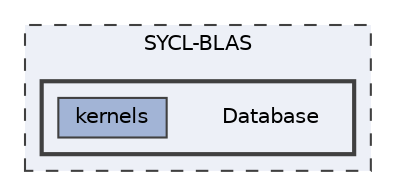 digraph "SYCL-BLAS/Database"
{
 // LATEX_PDF_SIZE
  bgcolor="transparent";
  edge [fontname=Helvetica,fontsize=10,labelfontname=Helvetica,labelfontsize=10];
  node [fontname=Helvetica,fontsize=10,shape=box,height=0.2,width=0.4];
  compound=true
  subgraph clusterdir_2e9f169625e7208e21be673b418e5949 {
    graph [ bgcolor="#edf0f7", pencolor="grey25", label="SYCL-BLAS", fontname=Helvetica,fontsize=10 style="filled,dashed", URL="dir_2e9f169625e7208e21be673b418e5949.html",tooltip=""]
  subgraph clusterdir_8070875571067a96e036d351d93dad98 {
    graph [ bgcolor="#edf0f7", pencolor="grey25", label="", fontname=Helvetica,fontsize=10 style="filled,bold", URL="dir_8070875571067a96e036d351d93dad98.html",tooltip=""]
    dir_8070875571067a96e036d351d93dad98 [shape=plaintext, label="Database"];
  dir_3d03b99f55103a403167d4c76fc0f6e1 [label="kernels", fillcolor="#a2b4d6", color="grey25", style="filled", URL="dir_3d03b99f55103a403167d4c76fc0f6e1.html",tooltip=""];
  }
  }
}
